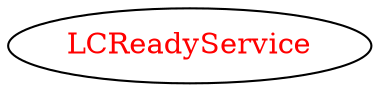 digraph dependencyGraph {
 concentrate=true;
 ranksep="2.0";
 rankdir="LR"; 
 splines="ortho";
"LCReadyService" [fontcolor="red"];
}